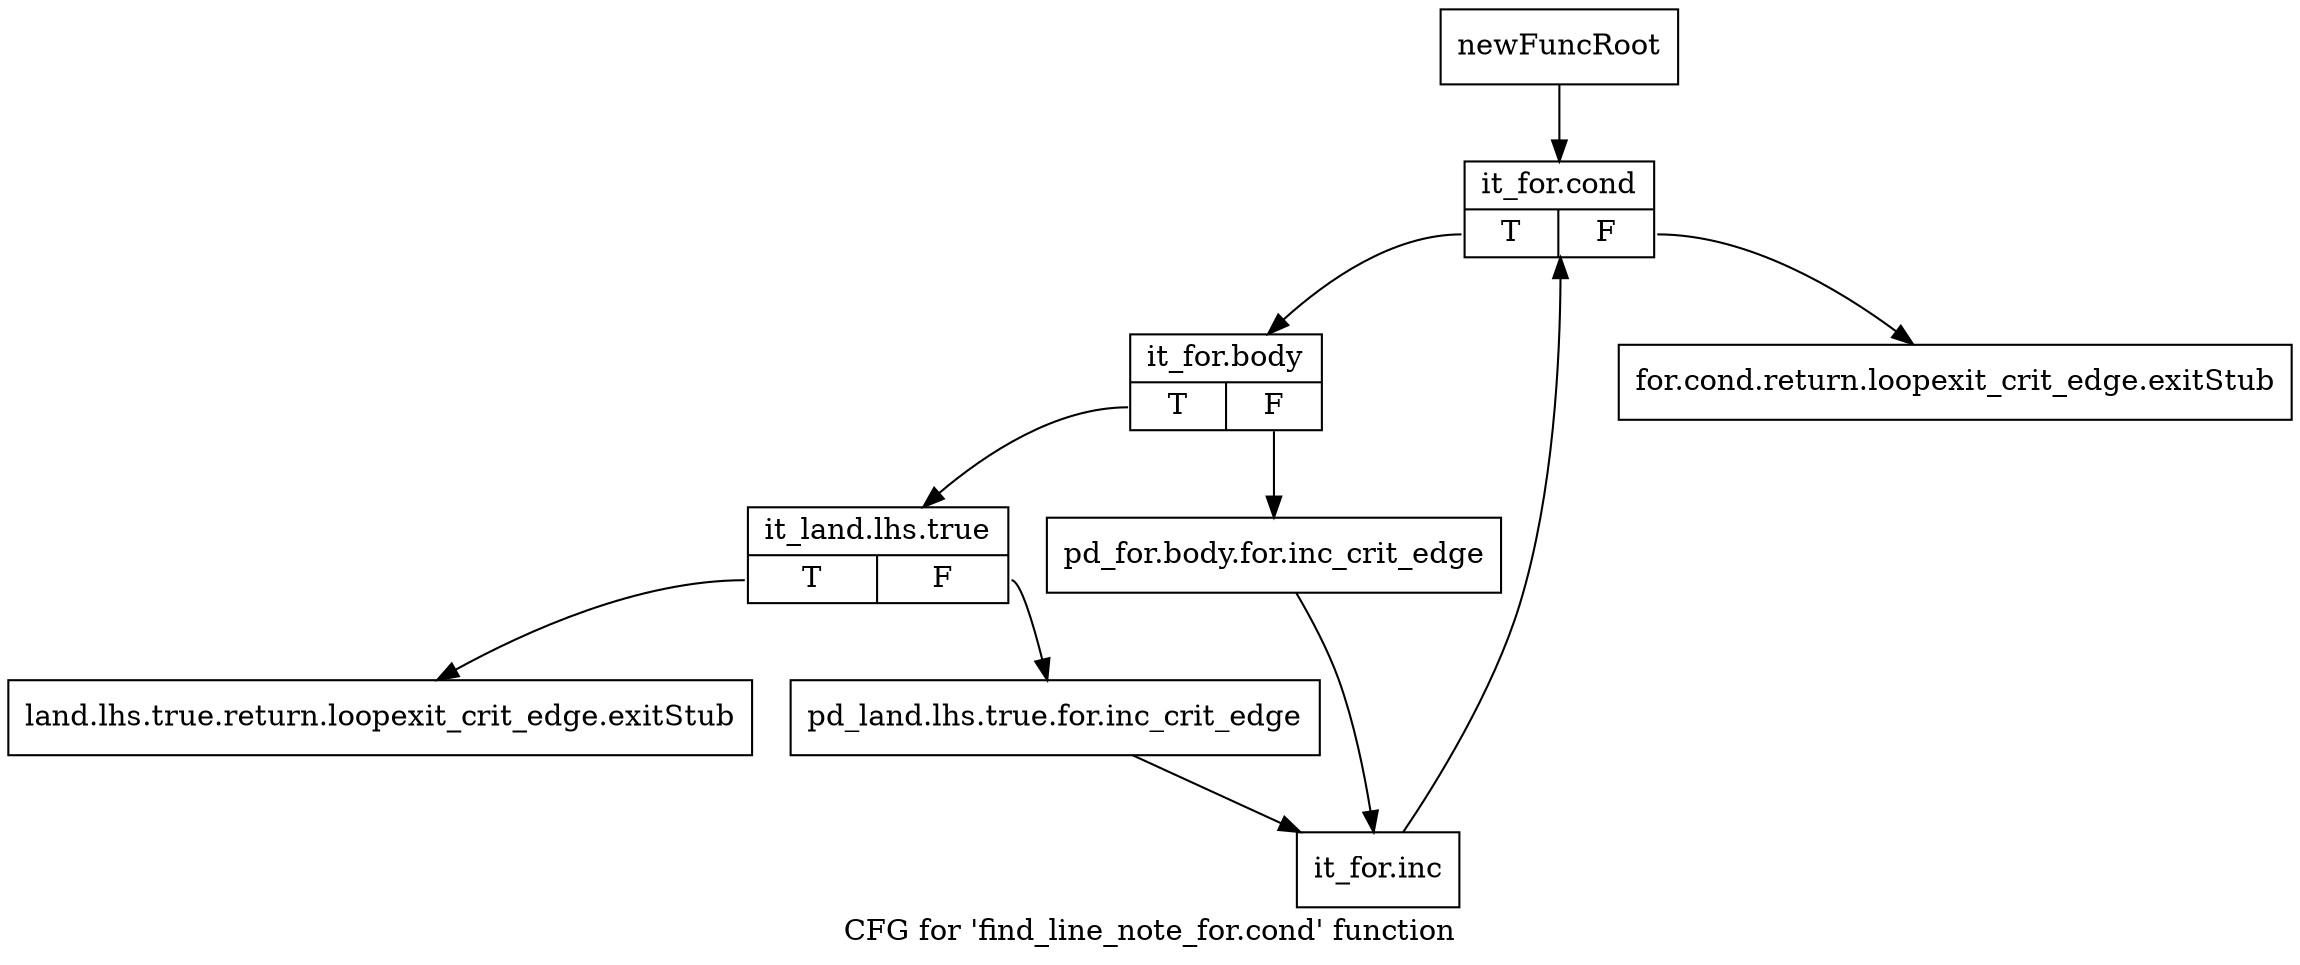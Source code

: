 digraph "CFG for 'find_line_note_for.cond' function" {
	label="CFG for 'find_line_note_for.cond' function";

	Node0xac9d850 [shape=record,label="{newFuncRoot}"];
	Node0xac9d850 -> Node0xac9d940;
	Node0xac9d8a0 [shape=record,label="{for.cond.return.loopexit_crit_edge.exitStub}"];
	Node0xac9d8f0 [shape=record,label="{land.lhs.true.return.loopexit_crit_edge.exitStub}"];
	Node0xac9d940 [shape=record,label="{it_for.cond|{<s0>T|<s1>F}}"];
	Node0xac9d940:s0 -> Node0xac9d990;
	Node0xac9d940:s1 -> Node0xac9d8a0;
	Node0xac9d990 [shape=record,label="{it_for.body|{<s0>T|<s1>F}}"];
	Node0xac9d990:s0 -> Node0xac9da30;
	Node0xac9d990:s1 -> Node0xac9d9e0;
	Node0xac9d9e0 [shape=record,label="{pd_for.body.for.inc_crit_edge}"];
	Node0xac9d9e0 -> Node0xac9dad0;
	Node0xac9da30 [shape=record,label="{it_land.lhs.true|{<s0>T|<s1>F}}"];
	Node0xac9da30:s0 -> Node0xac9d8f0;
	Node0xac9da30:s1 -> Node0xac9da80;
	Node0xac9da80 [shape=record,label="{pd_land.lhs.true.for.inc_crit_edge}"];
	Node0xac9da80 -> Node0xac9dad0;
	Node0xac9dad0 [shape=record,label="{it_for.inc}"];
	Node0xac9dad0 -> Node0xac9d940;
}

